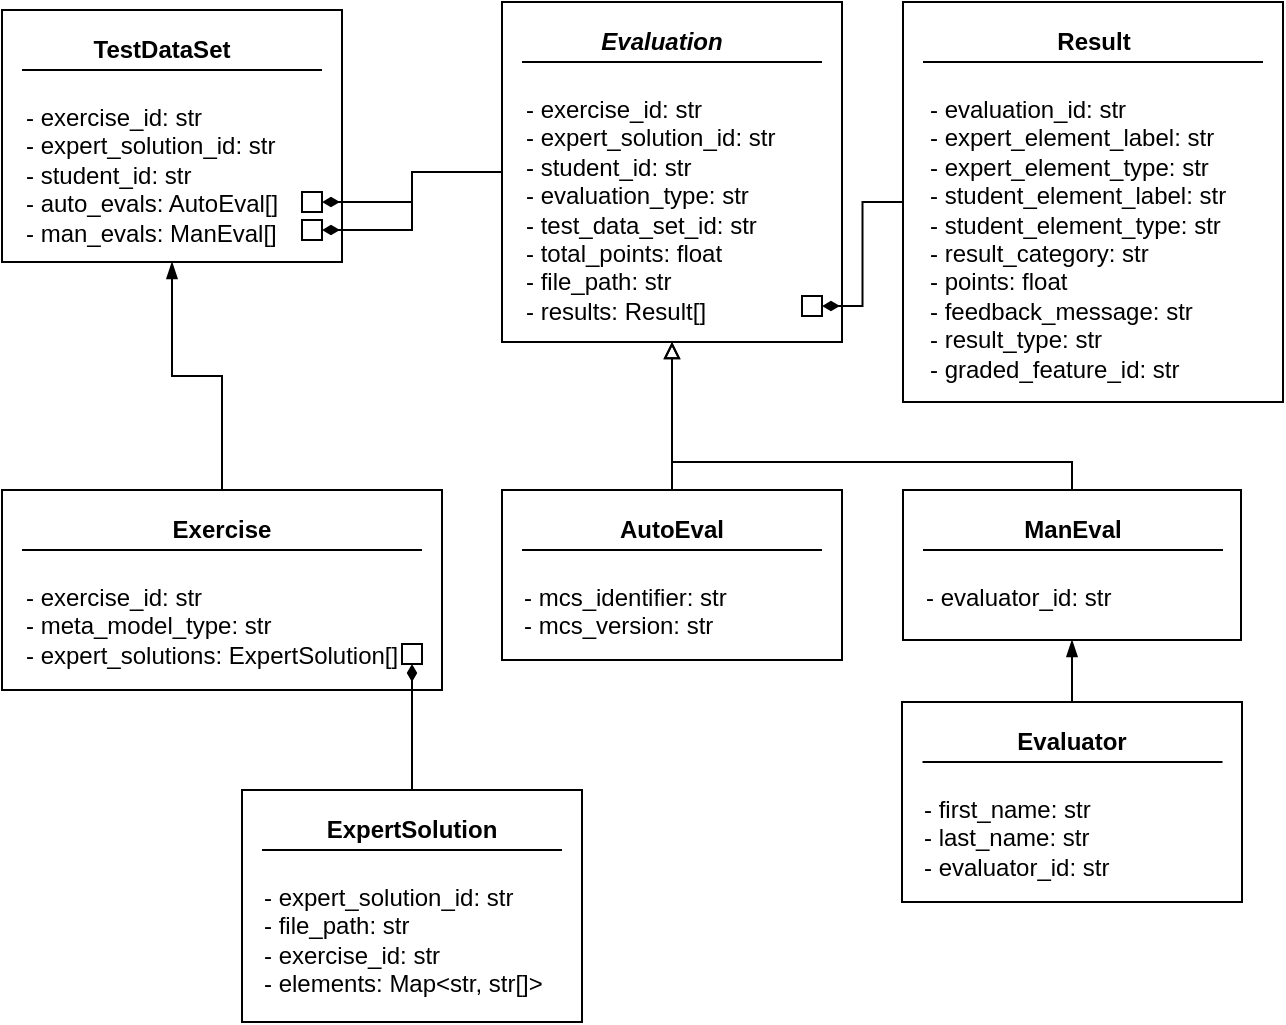<mxfile version="14.2.3" type="device"><diagram id="Law8ODT9_o7EsiPlINWI" name="Page-1"><mxGraphModel dx="595" dy="802" grid="1" gridSize="10" guides="1" tooltips="1" connect="1" arrows="1" fold="1" page="1" pageScale="1" pageWidth="827" pageHeight="1169" math="0" shadow="0"><root><mxCell id="0"/><mxCell id="1" parent="0"/><mxCell id="V2dwc8ZfKkP1biHcaO8z-1" value="" style="rounded=0;whiteSpace=wrap;html=1;align=left;" parent="1" vertex="1"><mxGeometry x="840" y="14" width="170" height="126" as="geometry"/></mxCell><mxCell id="V2dwc8ZfKkP1biHcaO8z-2" value="&lt;b&gt;TestDataSet&lt;/b&gt;" style="text;html=1;strokeColor=none;fillColor=none;align=center;verticalAlign=middle;whiteSpace=wrap;rounded=0;" parent="1" vertex="1"><mxGeometry x="840" y="24" width="160" height="20" as="geometry"/></mxCell><mxCell id="V2dwc8ZfKkP1biHcaO8z-3" value="" style="endArrow=none;html=1;entryX=1;entryY=1;entryDx=0;entryDy=0;" parent="1" target="V2dwc8ZfKkP1biHcaO8z-2" edge="1"><mxGeometry width="50" height="50" relative="1" as="geometry"><mxPoint x="850" y="44" as="sourcePoint"/><mxPoint x="900" y="-6" as="targetPoint"/></mxGeometry></mxCell><mxCell id="V2dwc8ZfKkP1biHcaO8z-4" value="- exercise_id: str&lt;br&gt;- expert_solution_id: str&lt;br&gt;- student_id: str&lt;br&gt;- auto_evals: AutoEval[]&lt;br&gt;- man_evals: ManEval[]" style="text;html=1;strokeColor=none;fillColor=none;align=left;verticalAlign=top;whiteSpace=wrap;rounded=0;" parent="1" vertex="1"><mxGeometry x="850" y="54" width="150" height="86" as="geometry"/></mxCell><mxCell id="V2dwc8ZfKkP1biHcaO8z-13" value="" style="rounded=0;whiteSpace=wrap;html=1;" parent="1" vertex="1"><mxGeometry x="990" y="105" width="10" height="10" as="geometry"/></mxCell><mxCell id="V2dwc8ZfKkP1biHcaO8z-14" value="" style="rounded=0;whiteSpace=wrap;html=1;" parent="1" vertex="1"><mxGeometry x="990" y="119" width="10" height="10" as="geometry"/></mxCell><mxCell id="K-AjtTajTTo5R2x6BIg7-45" style="edgeStyle=orthogonalEdgeStyle;rounded=0;orthogonalLoop=1;jettySize=auto;html=1;exitX=0.5;exitY=0;exitDx=0;exitDy=0;entryX=0.5;entryY=1;entryDx=0;entryDy=0;endArrow=blockThin;endFill=1;" parent="1" source="K-AjtTajTTo5R2x6BIg7-11" target="V2dwc8ZfKkP1biHcaO8z-4" edge="1"><mxGeometry relative="1" as="geometry"/></mxCell><mxCell id="K-AjtTajTTo5R2x6BIg7-11" value="" style="rounded=0;whiteSpace=wrap;html=1;" parent="1" vertex="1"><mxGeometry x="840" y="254" width="220" height="100" as="geometry"/></mxCell><mxCell id="K-AjtTajTTo5R2x6BIg7-12" value="&lt;b&gt;Exercise&lt;/b&gt;" style="text;html=1;strokeColor=none;fillColor=none;align=center;verticalAlign=middle;whiteSpace=wrap;rounded=0;dashed=1;" parent="1" vertex="1"><mxGeometry x="850" y="264" width="200" height="20" as="geometry"/></mxCell><mxCell id="K-AjtTajTTo5R2x6BIg7-13" value="" style="endArrow=none;html=1;entryX=1;entryY=1;entryDx=0;entryDy=0;exitX=0;exitY=1;exitDx=0;exitDy=0;" parent="1" source="K-AjtTajTTo5R2x6BIg7-12" target="K-AjtTajTTo5R2x6BIg7-12" edge="1"><mxGeometry width="50" height="50" relative="1" as="geometry"><mxPoint x="900" y="284" as="sourcePoint"/><mxPoint x="950" y="234" as="targetPoint"/></mxGeometry></mxCell><mxCell id="K-AjtTajTTo5R2x6BIg7-14" value="- exercise_id: str&lt;br&gt;- meta_model_type: str&lt;br&gt;- expert_solutions: ExpertSolution[]" style="text;html=1;strokeColor=none;fillColor=none;align=left;verticalAlign=top;whiteSpace=wrap;rounded=0;dashed=1;" parent="1" vertex="1"><mxGeometry x="850" y="294" width="200" height="60" as="geometry"/></mxCell><mxCell id="K-AjtTajTTo5R2x6BIg7-41" style="edgeStyle=orthogonalEdgeStyle;rounded=0;orthogonalLoop=1;jettySize=auto;html=1;entryX=0.5;entryY=1;entryDx=0;entryDy=0;endArrow=blockThin;endFill=1;" parent="1" source="K-AjtTajTTo5R2x6BIg7-15" target="K-AjtTajTTo5R2x6BIg7-37" edge="1"><mxGeometry relative="1" as="geometry"/></mxCell><mxCell id="K-AjtTajTTo5R2x6BIg7-15" value="" style="rounded=0;whiteSpace=wrap;html=1;fontStyle=1" parent="1" vertex="1"><mxGeometry x="1290" y="360" width="170" height="100" as="geometry"/></mxCell><mxCell id="K-AjtTajTTo5R2x6BIg7-16" value="&lt;span&gt;&lt;b&gt;Evaluator&lt;/b&gt;&lt;/span&gt;" style="text;html=1;strokeColor=none;fillColor=none;align=center;verticalAlign=middle;whiteSpace=wrap;rounded=0;dashed=1;fontStyle=0" parent="1" vertex="1"><mxGeometry x="1300.25" y="370" width="150" height="20" as="geometry"/></mxCell><mxCell id="K-AjtTajTTo5R2x6BIg7-17" value="" style="endArrow=none;html=1;entryX=1;entryY=1;entryDx=0;entryDy=0;fontStyle=1" parent="1" target="K-AjtTajTTo5R2x6BIg7-16" edge="1"><mxGeometry width="50" height="50" relative="1" as="geometry"><mxPoint x="1300.25" y="390" as="sourcePoint"/><mxPoint x="1350.25" y="340" as="targetPoint"/></mxGeometry></mxCell><mxCell id="K-AjtTajTTo5R2x6BIg7-18" value="&lt;span style=&quot;font-weight: normal&quot;&gt;- first_name: str&lt;br&gt;- last_name: str&lt;br&gt;- evaluator_id: str&lt;br&gt;&lt;/span&gt;" style="text;html=1;strokeColor=none;fillColor=none;align=left;verticalAlign=top;whiteSpace=wrap;rounded=0;dashed=1;fontStyle=1" parent="1" vertex="1"><mxGeometry x="1299.25" y="400" width="150" height="60" as="geometry"/></mxCell><mxCell id="K-AjtTajTTo5R2x6BIg7-46" style="edgeStyle=orthogonalEdgeStyle;rounded=0;orthogonalLoop=1;jettySize=auto;html=1;entryX=1;entryY=0.5;entryDx=0;entryDy=0;endArrow=diamondThin;endFill=1;" parent="1" source="K-AjtTajTTo5R2x6BIg7-24" target="V2dwc8ZfKkP1biHcaO8z-13" edge="1"><mxGeometry relative="1" as="geometry"/></mxCell><mxCell id="K-AjtTajTTo5R2x6BIg7-47" style="edgeStyle=orthogonalEdgeStyle;rounded=0;orthogonalLoop=1;jettySize=auto;html=1;exitX=0;exitY=0.5;exitDx=0;exitDy=0;entryX=1;entryY=0.5;entryDx=0;entryDy=0;endArrow=diamondThin;endFill=1;" parent="1" source="K-AjtTajTTo5R2x6BIg7-24" target="V2dwc8ZfKkP1biHcaO8z-14" edge="1"><mxGeometry relative="1" as="geometry"/></mxCell><mxCell id="K-AjtTajTTo5R2x6BIg7-24" value="" style="rounded=0;whiteSpace=wrap;html=1;align=left;" parent="1" vertex="1"><mxGeometry x="1090" y="10" width="170" height="170" as="geometry"/></mxCell><mxCell id="K-AjtTajTTo5R2x6BIg7-25" value="&lt;i&gt;&lt;b&gt;Evaluation&lt;/b&gt;&lt;/i&gt;" style="text;html=1;strokeColor=none;fillColor=none;align=center;verticalAlign=middle;whiteSpace=wrap;rounded=0;" parent="1" vertex="1"><mxGeometry x="1090" y="20" width="160" height="20" as="geometry"/></mxCell><mxCell id="K-AjtTajTTo5R2x6BIg7-26" value="" style="endArrow=none;html=1;entryX=1;entryY=1;entryDx=0;entryDy=0;" parent="1" target="K-AjtTajTTo5R2x6BIg7-25" edge="1"><mxGeometry width="50" height="50" relative="1" as="geometry"><mxPoint x="1100" y="40" as="sourcePoint"/><mxPoint x="1150" y="-10" as="targetPoint"/></mxGeometry></mxCell><mxCell id="K-AjtTajTTo5R2x6BIg7-27" value="- exercise_id: str&lt;br&gt;- expert_solution_id: str&lt;br&gt;- student_id: str&lt;br&gt;- evaluation_type: str&lt;br&gt;- test_data_set_id: str&lt;br&gt;- total_points: float&lt;br&gt;- file_path: str&lt;br&gt;- results: Result[]" style="text;html=1;strokeColor=none;fillColor=none;align=left;verticalAlign=top;whiteSpace=wrap;rounded=0;" parent="1" vertex="1"><mxGeometry x="1100" y="50" width="150" height="130" as="geometry"/></mxCell><mxCell id="K-AjtTajTTo5R2x6BIg7-30" value="" style="rounded=0;whiteSpace=wrap;html=1;" parent="1" vertex="1"><mxGeometry x="1240" y="157" width="10" height="10" as="geometry"/></mxCell><mxCell id="K-AjtTajTTo5R2x6BIg7-42" style="edgeStyle=orthogonalEdgeStyle;rounded=0;orthogonalLoop=1;jettySize=auto;html=1;entryX=0.5;entryY=1;entryDx=0;entryDy=0;endArrow=block;endFill=0;" parent="1" source="K-AjtTajTTo5R2x6BIg7-33" target="K-AjtTajTTo5R2x6BIg7-24" edge="1"><mxGeometry relative="1" as="geometry"/></mxCell><mxCell id="K-AjtTajTTo5R2x6BIg7-33" value="" style="rounded=0;whiteSpace=wrap;html=1;" parent="1" vertex="1"><mxGeometry x="1090" y="254" width="170" height="85" as="geometry"/></mxCell><mxCell id="K-AjtTajTTo5R2x6BIg7-34" value="&lt;b&gt;AutoEval&lt;/b&gt;" style="text;html=1;strokeColor=none;fillColor=none;align=center;verticalAlign=middle;whiteSpace=wrap;rounded=0;dashed=1;" parent="1" vertex="1"><mxGeometry x="1100" y="264" width="150" height="20" as="geometry"/></mxCell><mxCell id="K-AjtTajTTo5R2x6BIg7-35" value="" style="endArrow=none;html=1;entryX=1;entryY=1;entryDx=0;entryDy=0;" parent="1" target="K-AjtTajTTo5R2x6BIg7-34" edge="1"><mxGeometry width="50" height="50" relative="1" as="geometry"><mxPoint x="1100" y="284" as="sourcePoint"/><mxPoint x="1150" y="234" as="targetPoint"/></mxGeometry></mxCell><mxCell id="K-AjtTajTTo5R2x6BIg7-36" value="- mcs_identifier: str&lt;br&gt;- mcs_version: str" style="text;html=1;strokeColor=none;fillColor=none;align=left;verticalAlign=top;whiteSpace=wrap;rounded=0;dashed=1;" parent="1" vertex="1"><mxGeometry x="1099" y="294" width="150" height="45" as="geometry"/></mxCell><mxCell id="K-AjtTajTTo5R2x6BIg7-55" style="edgeStyle=orthogonalEdgeStyle;rounded=0;orthogonalLoop=1;jettySize=auto;html=1;entryX=0.5;entryY=1;entryDx=0;entryDy=0;endArrow=block;endFill=0;" parent="1" source="K-AjtTajTTo5R2x6BIg7-37" target="K-AjtTajTTo5R2x6BIg7-24" edge="1"><mxGeometry relative="1" as="geometry"><Array as="points"><mxPoint x="1375" y="240"/><mxPoint x="1175" y="240"/></Array></mxGeometry></mxCell><mxCell id="K-AjtTajTTo5R2x6BIg7-37" value="" style="rounded=0;whiteSpace=wrap;html=1;" parent="1" vertex="1"><mxGeometry x="1290.5" y="254" width="169" height="75" as="geometry"/></mxCell><mxCell id="K-AjtTajTTo5R2x6BIg7-38" value="&lt;b&gt;ManEval&lt;/b&gt;" style="text;html=1;strokeColor=none;fillColor=none;align=center;verticalAlign=middle;whiteSpace=wrap;rounded=0;dashed=1;" parent="1" vertex="1"><mxGeometry x="1300" y="264" width="150.5" height="20" as="geometry"/></mxCell><mxCell id="K-AjtTajTTo5R2x6BIg7-39" value="" style="endArrow=none;html=1;entryX=1;entryY=1;entryDx=0;entryDy=0;" parent="1" target="K-AjtTajTTo5R2x6BIg7-38" edge="1"><mxGeometry width="50" height="50" relative="1" as="geometry"><mxPoint x="1300.5" y="284" as="sourcePoint"/><mxPoint x="1350.5" y="234" as="targetPoint"/></mxGeometry></mxCell><mxCell id="K-AjtTajTTo5R2x6BIg7-40" value="- evaluator_id: str" style="text;html=1;strokeColor=none;fillColor=none;align=left;verticalAlign=top;whiteSpace=wrap;rounded=0;dashed=1;" parent="1" vertex="1"><mxGeometry x="1299.5" y="294" width="150" height="25" as="geometry"/></mxCell><mxCell id="K-AjtTajTTo5R2x6BIg7-53" style="edgeStyle=orthogonalEdgeStyle;rounded=0;orthogonalLoop=1;jettySize=auto;html=1;exitX=0;exitY=0.5;exitDx=0;exitDy=0;entryX=1;entryY=0.5;entryDx=0;entryDy=0;endArrow=diamondThin;endFill=1;" parent="1" source="K-AjtTajTTo5R2x6BIg7-49" target="K-AjtTajTTo5R2x6BIg7-30" edge="1"><mxGeometry relative="1" as="geometry"/></mxCell><mxCell id="K-AjtTajTTo5R2x6BIg7-49" value="" style="rounded=0;whiteSpace=wrap;html=1;align=left;" parent="1" vertex="1"><mxGeometry x="1290.5" y="10" width="190" height="200" as="geometry"/></mxCell><mxCell id="K-AjtTajTTo5R2x6BIg7-50" value="&lt;b&gt;Result&lt;/b&gt;" style="text;html=1;strokeColor=none;fillColor=none;align=center;verticalAlign=middle;whiteSpace=wrap;rounded=0;" parent="1" vertex="1"><mxGeometry x="1300.5" y="20" width="170" height="20" as="geometry"/></mxCell><mxCell id="K-AjtTajTTo5R2x6BIg7-51" value="" style="endArrow=none;html=1;entryX=1;entryY=1;entryDx=0;entryDy=0;" parent="1" target="K-AjtTajTTo5R2x6BIg7-50" edge="1"><mxGeometry width="50" height="50" relative="1" as="geometry"><mxPoint x="1300.5" y="40" as="sourcePoint"/><mxPoint x="1350.5" y="-10" as="targetPoint"/></mxGeometry></mxCell><mxCell id="K-AjtTajTTo5R2x6BIg7-52" value="- evaluation_id: str&lt;br&gt;- expert_element_label: str&lt;br&gt;- expert_element_type: str&lt;br&gt;- student_element_label: str&lt;br&gt;- student_element_type: str&lt;br&gt;- result_category: str&lt;br&gt;- points: float&lt;br&gt;- feedback_message: str&lt;br&gt;- result_type: str&lt;br&gt;- graded_feature_id: str" style="text;html=1;strokeColor=none;fillColor=none;align=left;verticalAlign=top;whiteSpace=wrap;rounded=0;" parent="1" vertex="1"><mxGeometry x="1301.5" y="50" width="169" height="160" as="geometry"/></mxCell><mxCell id="K-AjtTajTTo5R2x6BIg7-56" value="" style="rounded=0;whiteSpace=wrap;html=1;" parent="1" vertex="1"><mxGeometry x="1040" y="331" width="10" height="10" as="geometry"/></mxCell><mxCell id="K-AjtTajTTo5R2x6BIg7-62" style="edgeStyle=orthogonalEdgeStyle;rounded=0;orthogonalLoop=1;jettySize=auto;html=1;exitX=0.5;exitY=0;exitDx=0;exitDy=0;entryX=0.5;entryY=1;entryDx=0;entryDy=0;endArrow=diamondThin;endFill=1;" parent="1" source="K-AjtTajTTo5R2x6BIg7-57" target="K-AjtTajTTo5R2x6BIg7-56" edge="1"><mxGeometry relative="1" as="geometry"/></mxCell><mxCell id="K-AjtTajTTo5R2x6BIg7-57" value="" style="rounded=0;whiteSpace=wrap;html=1;" parent="1" vertex="1"><mxGeometry x="960" y="404" width="170" height="116" as="geometry"/></mxCell><mxCell id="K-AjtTajTTo5R2x6BIg7-59" value="" style="endArrow=none;html=1;entryX=1;entryY=1;entryDx=0;entryDy=0;" parent="1" edge="1"><mxGeometry width="50" height="50" relative="1" as="geometry"><mxPoint x="970.0" y="434.0" as="sourcePoint"/><mxPoint x="1120" y="434.0" as="targetPoint"/></mxGeometry></mxCell><mxCell id="K-AjtTajTTo5R2x6BIg7-60" value="- expert_solution_id: str&lt;br&gt;- file_path: str&lt;br&gt;- exercise_id: str&lt;br&gt;- elements: Map&amp;lt;str, str[]&amp;gt;" style="text;html=1;strokeColor=none;fillColor=none;align=left;verticalAlign=top;whiteSpace=wrap;rounded=0;dashed=1;" parent="1" vertex="1"><mxGeometry x="969" y="444" width="150" height="76" as="geometry"/></mxCell><mxCell id="K-AjtTajTTo5R2x6BIg7-61" value="&lt;b&gt;ExpertSolution&lt;/b&gt;" style="text;html=1;strokeColor=none;fillColor=none;align=center;verticalAlign=middle;whiteSpace=wrap;rounded=0;" parent="1" vertex="1"><mxGeometry x="970" y="414" width="150" height="20" as="geometry"/></mxCell></root></mxGraphModel></diagram></mxfile>